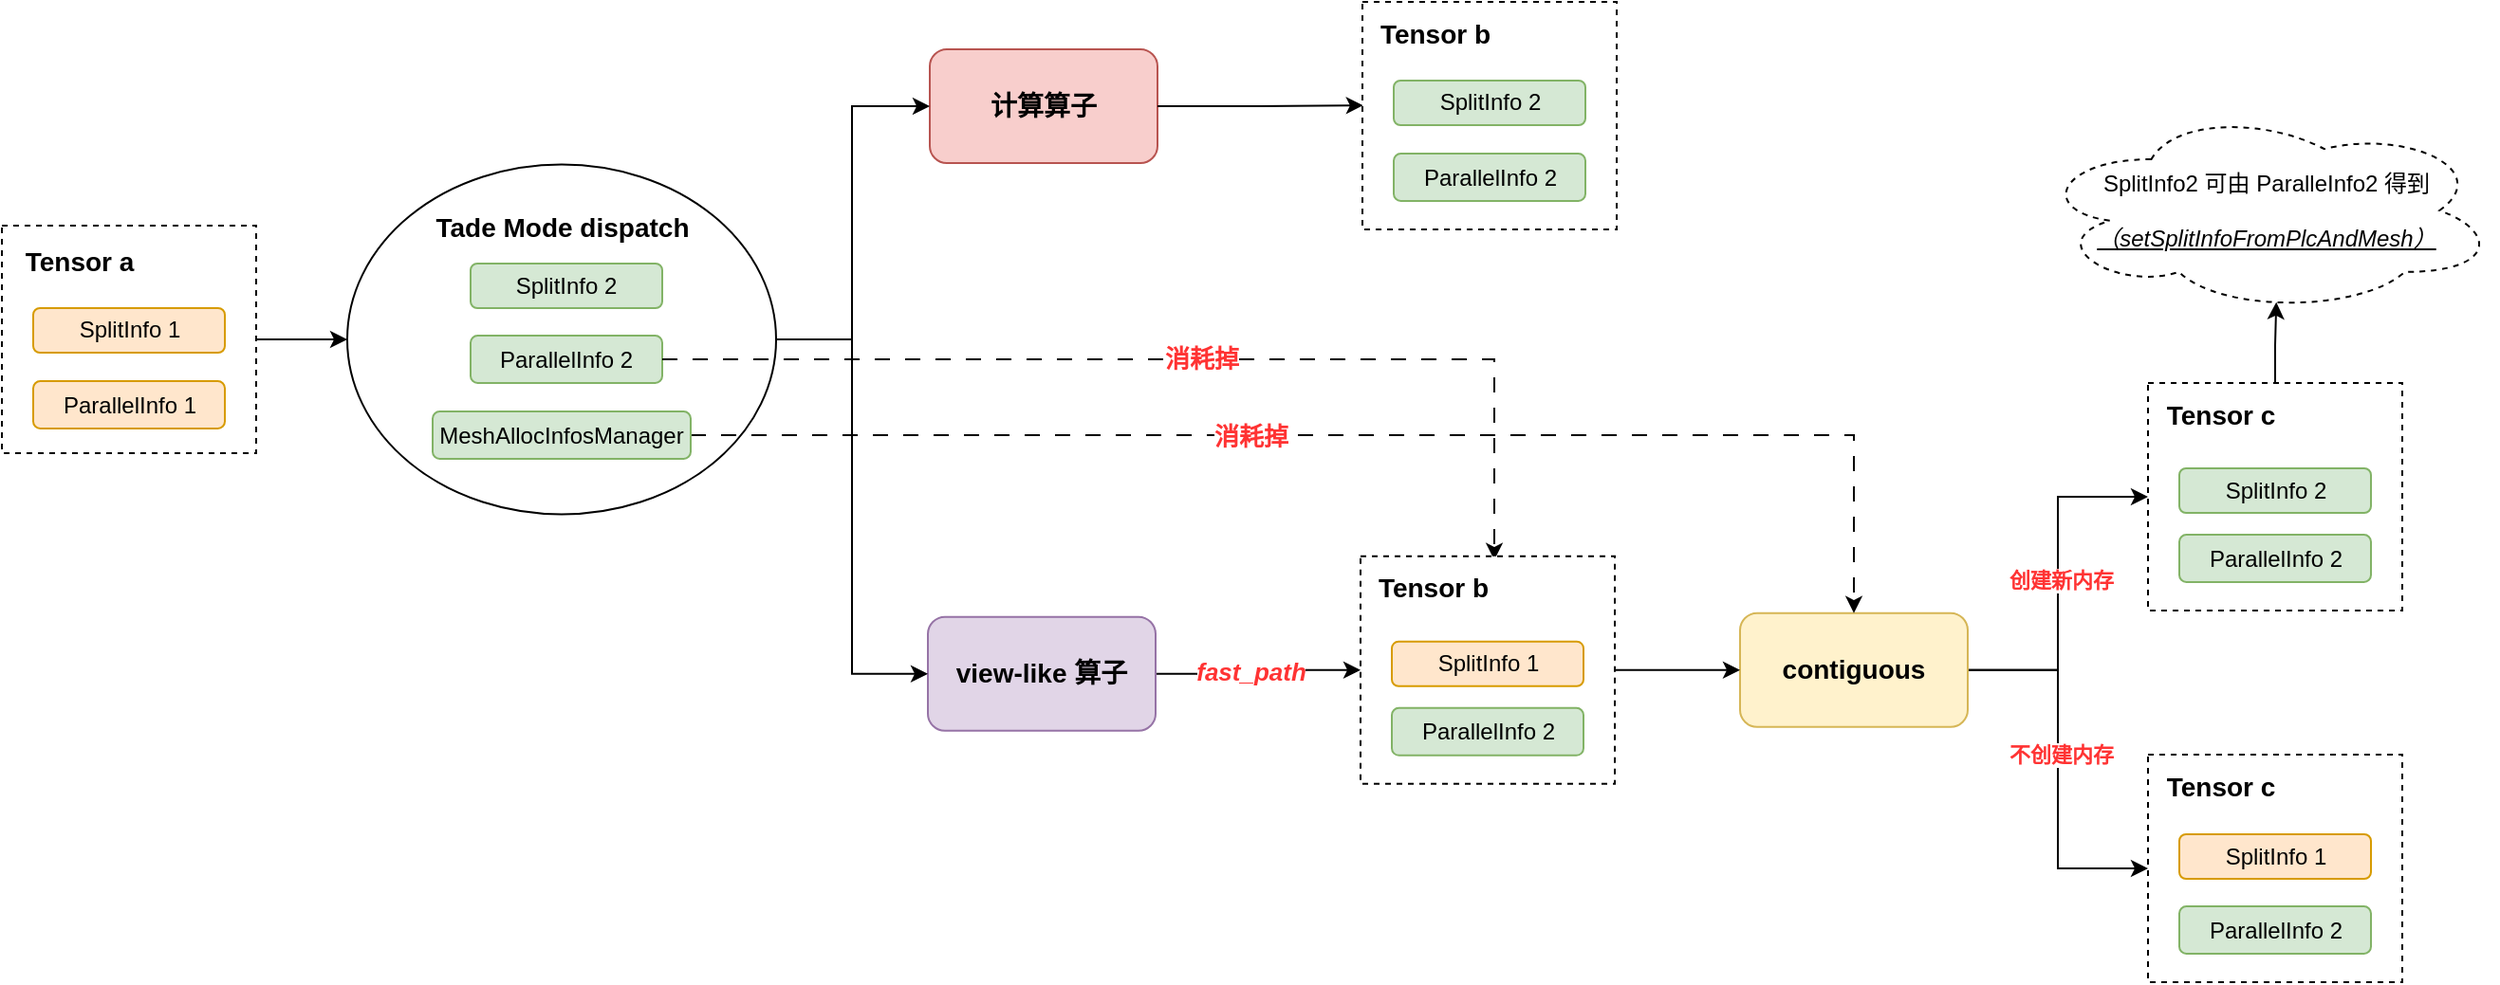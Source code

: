 <mxfile version="28.0.4">
  <diagram name="第 1 页" id="WXYSXaav7kxy3eAsdMKT">
    <mxGraphModel dx="1533" dy="1125" grid="0" gridSize="10" guides="1" tooltips="1" connect="1" arrows="1" fold="1" page="0" pageScale="1" pageWidth="827" pageHeight="1169" math="0" shadow="0">
      <root>
        <mxCell id="0" />
        <mxCell id="1" parent="0" />
        <mxCell id="tZloPaobeN7OhY3Gv7uN-1" value="&lt;font style=&quot;font-size: 14px;&quot;&gt;&lt;b&gt;计算算子&lt;/b&gt;&lt;/font&gt;" style="rounded=1;whiteSpace=wrap;html=1;fillColor=#f8cecc;strokeColor=#b85450;" parent="1" vertex="1">
          <mxGeometry x="1120" y="379" width="120" height="60" as="geometry" />
        </mxCell>
        <mxCell id="tZloPaobeN7OhY3Gv7uN-2" style="edgeStyle=orthogonalEdgeStyle;rounded=0;orthogonalLoop=1;jettySize=auto;html=1;entryX=0;entryY=0.5;entryDx=0;entryDy=0;" parent="1" source="tZloPaobeN7OhY3Gv7uN-16" target="tZloPaobeN7OhY3Gv7uN-31" edge="1">
          <mxGeometry relative="1" as="geometry" />
        </mxCell>
        <mxCell id="tZloPaobeN7OhY3Gv7uN-3" style="edgeStyle=orthogonalEdgeStyle;rounded=0;orthogonalLoop=1;jettySize=auto;html=1;entryX=0;entryY=0.5;entryDx=0;entryDy=0;" parent="1" source="tZloPaobeN7OhY3Gv7uN-31" target="tZloPaobeN7OhY3Gv7uN-1" edge="1">
          <mxGeometry relative="1" as="geometry">
            <Array as="points">
              <mxPoint x="1079" y="532" />
              <mxPoint x="1079" y="409" />
            </Array>
          </mxGeometry>
        </mxCell>
        <mxCell id="tZloPaobeN7OhY3Gv7uN-4" style="edgeStyle=orthogonalEdgeStyle;rounded=0;orthogonalLoop=1;jettySize=auto;html=1;entryX=0.003;entryY=0.455;entryDx=0;entryDy=0;entryPerimeter=0;" parent="1" source="tZloPaobeN7OhY3Gv7uN-1" target="tZloPaobeN7OhY3Gv7uN-21" edge="1">
          <mxGeometry relative="1" as="geometry" />
        </mxCell>
        <mxCell id="tZloPaobeN7OhY3Gv7uN-5" style="edgeStyle=orthogonalEdgeStyle;rounded=0;orthogonalLoop=1;jettySize=auto;html=1;entryX=0;entryY=0.5;entryDx=0;entryDy=0;" parent="1" source="tZloPaobeN7OhY3Gv7uN-7" target="tZloPaobeN7OhY3Gv7uN-44" edge="1">
          <mxGeometry relative="1" as="geometry" />
        </mxCell>
        <mxCell id="tZloPaobeN7OhY3Gv7uN-6" value="&lt;span style=&quot;font-size: 13px;&quot;&gt;fast_path&lt;/span&gt;" style="edgeLabel;html=1;align=center;verticalAlign=middle;resizable=0;points=[];fontStyle=3;fontColor=#FF3333;" parent="tZloPaobeN7OhY3Gv7uN-5" vertex="1" connectable="0">
          <mxGeometry x="0.111" relative="1" as="geometry">
            <mxPoint x="-9" as="offset" />
          </mxGeometry>
        </mxCell>
        <mxCell id="tZloPaobeN7OhY3Gv7uN-7" value="&lt;font style=&quot;font-size: 14px;&quot;&gt;&lt;b&gt;view-like 算子&lt;/b&gt;&lt;/font&gt;" style="rounded=1;whiteSpace=wrap;html=1;fillColor=#e1d5e7;strokeColor=#9673a6;" parent="1" vertex="1">
          <mxGeometry x="1119" y="678.4" width="120" height="60" as="geometry" />
        </mxCell>
        <mxCell id="tZloPaobeN7OhY3Gv7uN-8" style="edgeStyle=orthogonalEdgeStyle;rounded=0;orthogonalLoop=1;jettySize=auto;html=1;entryX=0;entryY=0.5;entryDx=0;entryDy=0;" parent="1" source="tZloPaobeN7OhY3Gv7uN-31" target="tZloPaobeN7OhY3Gv7uN-7" edge="1">
          <mxGeometry relative="1" as="geometry" />
        </mxCell>
        <mxCell id="tZloPaobeN7OhY3Gv7uN-9" style="edgeStyle=orthogonalEdgeStyle;rounded=0;orthogonalLoop=1;jettySize=auto;html=1;entryX=0;entryY=0.5;entryDx=0;entryDy=0;" parent="1" source="tZloPaobeN7OhY3Gv7uN-13" target="tZloPaobeN7OhY3Gv7uN-26" edge="1">
          <mxGeometry relative="1" as="geometry" />
        </mxCell>
        <mxCell id="tZloPaobeN7OhY3Gv7uN-10" value="&lt;b&gt;&lt;font style=&quot;color: rgb(255, 51, 51);&quot;&gt;创建新内存&lt;/font&gt;&lt;/b&gt;" style="edgeLabel;html=1;align=center;verticalAlign=middle;resizable=0;points=[];" parent="tZloPaobeN7OhY3Gv7uN-9" vertex="1" connectable="0">
          <mxGeometry x="0.017" y="-1" relative="1" as="geometry">
            <mxPoint as="offset" />
          </mxGeometry>
        </mxCell>
        <mxCell id="tZloPaobeN7OhY3Gv7uN-11" style="edgeStyle=orthogonalEdgeStyle;rounded=0;orthogonalLoop=1;jettySize=auto;html=1;entryX=0;entryY=0.5;entryDx=0;entryDy=0;" parent="1" source="tZloPaobeN7OhY3Gv7uN-13" target="tZloPaobeN7OhY3Gv7uN-41" edge="1">
          <mxGeometry relative="1" as="geometry" />
        </mxCell>
        <mxCell id="tZloPaobeN7OhY3Gv7uN-12" value="&lt;font style=&quot;color: rgb(255, 51, 51);&quot;&gt;&lt;b&gt;不创建内存&lt;/b&gt;&lt;/font&gt;" style="edgeLabel;html=1;align=center;verticalAlign=middle;resizable=0;points=[];" parent="tZloPaobeN7OhY3Gv7uN-11" vertex="1" connectable="0">
          <mxGeometry x="-0.081" y="1" relative="1" as="geometry">
            <mxPoint as="offset" />
          </mxGeometry>
        </mxCell>
        <mxCell id="tZloPaobeN7OhY3Gv7uN-13" value="&lt;font style=&quot;font-size: 14px;&quot;&gt;&lt;b&gt;contiguous&lt;/b&gt;&lt;/font&gt;" style="rounded=1;whiteSpace=wrap;html=1;fillColor=#fff2cc;strokeColor=#d6b656;" parent="1" vertex="1">
          <mxGeometry x="1547" y="676.4" width="120" height="60" as="geometry" />
        </mxCell>
        <mxCell id="tZloPaobeN7OhY3Gv7uN-14" style="edgeStyle=orthogonalEdgeStyle;rounded=0;orthogonalLoop=1;jettySize=auto;html=1;" parent="1" source="tZloPaobeN7OhY3Gv7uN-44" target="tZloPaobeN7OhY3Gv7uN-13" edge="1">
          <mxGeometry relative="1" as="geometry" />
        </mxCell>
        <mxCell id="tZloPaobeN7OhY3Gv7uN-15" value="" style="group" parent="1" vertex="1" connectable="0">
          <mxGeometry x="631" y="472" width="134" height="120" as="geometry" />
        </mxCell>
        <mxCell id="tZloPaobeN7OhY3Gv7uN-16" value="" style="rounded=0;whiteSpace=wrap;html=1;dashed=1;container=0;" parent="tZloPaobeN7OhY3Gv7uN-15" vertex="1">
          <mxGeometry width="134" height="120" as="geometry" />
        </mxCell>
        <mxCell id="tZloPaobeN7OhY3Gv7uN-17" value="SplitInfo 1" style="rounded=1;whiteSpace=wrap;html=1;fillColor=#ffe6cc;strokeColor=#d79b00;container=0;" parent="tZloPaobeN7OhY3Gv7uN-15" vertex="1">
          <mxGeometry x="16.5" y="43.5" width="101" height="23.5" as="geometry" />
        </mxCell>
        <mxCell id="tZloPaobeN7OhY3Gv7uN-18" value="&lt;b&gt;&lt;font style=&quot;font-size: 14px;&quot;&gt;Tensor a&lt;/font&gt;&lt;/b&gt;" style="text;html=1;align=center;verticalAlign=middle;whiteSpace=wrap;rounded=0;container=0;" parent="tZloPaobeN7OhY3Gv7uN-15" vertex="1">
          <mxGeometry x="10.5" y="4" width="60" height="30" as="geometry" />
        </mxCell>
        <mxCell id="tZloPaobeN7OhY3Gv7uN-19" value="ParallelInfo 1" style="rounded=1;whiteSpace=wrap;html=1;fillColor=#ffe6cc;strokeColor=#d79b00;container=0;" parent="tZloPaobeN7OhY3Gv7uN-15" vertex="1">
          <mxGeometry x="16.5" y="82" width="101" height="25" as="geometry" />
        </mxCell>
        <mxCell id="tZloPaobeN7OhY3Gv7uN-20" value="" style="group" parent="1" vertex="1" connectable="0">
          <mxGeometry x="1348" y="354" width="134" height="120" as="geometry" />
        </mxCell>
        <mxCell id="tZloPaobeN7OhY3Gv7uN-21" value="" style="rounded=0;whiteSpace=wrap;html=1;movable=1;resizable=1;rotatable=1;deletable=1;editable=1;locked=0;connectable=1;dashed=1;container=0;" parent="tZloPaobeN7OhY3Gv7uN-20" vertex="1">
          <mxGeometry width="134" height="120" as="geometry" />
        </mxCell>
        <mxCell id="tZloPaobeN7OhY3Gv7uN-22" value="SplitInfo 2" style="rounded=1;whiteSpace=wrap;html=1;fillColor=#d5e8d4;strokeColor=#82b366;container=0;" parent="tZloPaobeN7OhY3Gv7uN-20" vertex="1">
          <mxGeometry x="16.5" y="41.5" width="101" height="23.5" as="geometry" />
        </mxCell>
        <mxCell id="tZloPaobeN7OhY3Gv7uN-23" value="&lt;b&gt;&lt;font style=&quot;font-size: 14px;&quot;&gt;Tensor b&lt;/font&gt;&lt;/b&gt;" style="text;html=1;align=center;verticalAlign=middle;whiteSpace=wrap;rounded=0;container=0;" parent="tZloPaobeN7OhY3Gv7uN-20" vertex="1">
          <mxGeometry x="6" y="2" width="64.5" height="30" as="geometry" />
        </mxCell>
        <mxCell id="tZloPaobeN7OhY3Gv7uN-24" value="ParallelInfo 2" style="rounded=1;whiteSpace=wrap;html=1;fillColor=#d5e8d4;strokeColor=#82b366;container=0;" parent="tZloPaobeN7OhY3Gv7uN-20" vertex="1">
          <mxGeometry x="16.5" y="80" width="101" height="25" as="geometry" />
        </mxCell>
        <mxCell id="tZloPaobeN7OhY3Gv7uN-25" value="" style="group" parent="1" vertex="1" connectable="0">
          <mxGeometry x="1762" y="555" width="134" height="120" as="geometry" />
        </mxCell>
        <mxCell id="tZloPaobeN7OhY3Gv7uN-26" value="" style="rounded=0;whiteSpace=wrap;html=1;movable=1;resizable=1;rotatable=1;deletable=1;editable=1;locked=0;connectable=1;dashed=1;container=0;" parent="tZloPaobeN7OhY3Gv7uN-25" vertex="1">
          <mxGeometry width="134" height="120" as="geometry" />
        </mxCell>
        <mxCell id="tZloPaobeN7OhY3Gv7uN-27" value="&lt;b&gt;&lt;font style=&quot;font-size: 14px;&quot;&gt;Tensor c&lt;/font&gt;&lt;/b&gt;" style="text;html=1;align=center;verticalAlign=middle;whiteSpace=wrap;rounded=0;container=0;" parent="tZloPaobeN7OhY3Gv7uN-25" vertex="1">
          <mxGeometry x="6" y="2" width="64.5" height="30" as="geometry" />
        </mxCell>
        <mxCell id="tZloPaobeN7OhY3Gv7uN-28" value="ParallelInfo 2" style="rounded=1;whiteSpace=wrap;html=1;fillColor=#d5e8d4;strokeColor=#82b366;container=0;" parent="tZloPaobeN7OhY3Gv7uN-25" vertex="1">
          <mxGeometry x="16.5" y="80" width="101" height="25" as="geometry" />
        </mxCell>
        <mxCell id="tZloPaobeN7OhY3Gv7uN-29" value="SplitInfo 2" style="rounded=1;whiteSpace=wrap;html=1;fillColor=#d5e8d4;strokeColor=#82b366;container=0;" parent="tZloPaobeN7OhY3Gv7uN-25" vertex="1">
          <mxGeometry x="16.5" y="45" width="101" height="23.5" as="geometry" />
        </mxCell>
        <mxCell id="tZloPaobeN7OhY3Gv7uN-30" value="SplitInfo2 可由 ParalleInfo2 得到&lt;div&gt;&lt;br&gt;&lt;i&gt;&lt;u&gt;（setSplitInfoFromPlcAndMesh）&lt;/u&gt;&lt;/i&gt;&lt;/div&gt;" style="ellipse;shape=cloud;whiteSpace=wrap;html=1;dashed=1;" parent="1" vertex="1">
          <mxGeometry x="1703" y="410" width="243" height="108" as="geometry" />
        </mxCell>
        <mxCell id="tZloPaobeN7OhY3Gv7uN-31" value="" style="ellipse;whiteSpace=wrap;html=1;" parent="1" vertex="1">
          <mxGeometry x="813" y="439.75" width="226" height="184.5" as="geometry" />
        </mxCell>
        <mxCell id="tZloPaobeN7OhY3Gv7uN-32" value="&lt;font style=&quot;font-size: 14px;&quot;&gt;&lt;b&gt;Tade Mode dispatch&lt;/b&gt;&lt;/font&gt;" style="text;html=1;align=center;verticalAlign=middle;whiteSpace=wrap;rounded=0;" parent="1" vertex="1">
          <mxGeometry x="856.5" y="458" width="139" height="30" as="geometry" />
        </mxCell>
        <mxCell id="tZloPaobeN7OhY3Gv7uN-33" value="ParallelInfo 2" style="rounded=1;whiteSpace=wrap;html=1;fillColor=#d5e8d4;strokeColor=#82b366;container=0;" parent="1" vertex="1">
          <mxGeometry x="878" y="530" width="101" height="25" as="geometry" />
        </mxCell>
        <mxCell id="tZloPaobeN7OhY3Gv7uN-34" value="SplitInfo 2" style="rounded=1;whiteSpace=wrap;html=1;fillColor=#d5e8d4;strokeColor=#82b366;container=0;" parent="1" vertex="1">
          <mxGeometry x="878" y="492" width="101" height="23.5" as="geometry" />
        </mxCell>
        <mxCell id="tZloPaobeN7OhY3Gv7uN-35" style="edgeStyle=orthogonalEdgeStyle;rounded=0;orthogonalLoop=1;jettySize=auto;html=1;entryX=0.5;entryY=0;entryDx=0;entryDy=0;dashed=1;dashPattern=8 8;" parent="1" source="tZloPaobeN7OhY3Gv7uN-37" target="tZloPaobeN7OhY3Gv7uN-13" edge="1">
          <mxGeometry relative="1" as="geometry" />
        </mxCell>
        <mxCell id="tZloPaobeN7OhY3Gv7uN-36" value="&lt;font style=&quot;color: rgb(255, 51, 51); font-size: 13px;&quot;&gt;&lt;b&gt;消耗掉&lt;/b&gt;&lt;/font&gt;" style="edgeLabel;html=1;align=center;verticalAlign=middle;resizable=0;points=[];" parent="tZloPaobeN7OhY3Gv7uN-35" vertex="1" connectable="0">
          <mxGeometry x="-0.168" y="-3" relative="1" as="geometry">
            <mxPoint x="1" y="-3" as="offset" />
          </mxGeometry>
        </mxCell>
        <mxCell id="tZloPaobeN7OhY3Gv7uN-37" value="MeshAllocInfosManager" style="rounded=1;whiteSpace=wrap;html=1;fillColor=#d5e8d4;strokeColor=#82b366;container=0;" parent="1" vertex="1">
          <mxGeometry x="858" y="570" width="136" height="25" as="geometry" />
        </mxCell>
        <mxCell id="tZloPaobeN7OhY3Gv7uN-38" style="edgeStyle=orthogonalEdgeStyle;rounded=0;orthogonalLoop=1;jettySize=auto;html=1;entryX=1;entryY=0;entryDx=0;entryDy=0;dashed=1;dashPattern=8 8;exitX=1;exitY=0.5;exitDx=0;exitDy=0;" parent="1" source="tZloPaobeN7OhY3Gv7uN-33" target="tZloPaobeN7OhY3Gv7uN-45" edge="1">
          <mxGeometry relative="1" as="geometry">
            <mxPoint x="1001" y="547.001" as="sourcePoint" />
            <mxPoint x="1446.586" y="654.53" as="targetPoint" />
          </mxGeometry>
        </mxCell>
        <mxCell id="tZloPaobeN7OhY3Gv7uN-39" value="&lt;font style=&quot;color: rgb(255, 51, 51); font-size: 13px;&quot;&gt;&lt;b&gt;消耗掉&lt;/b&gt;&lt;/font&gt;" style="edgeLabel;html=1;align=center;verticalAlign=middle;resizable=0;points=[];" parent="tZloPaobeN7OhY3Gv7uN-38" vertex="1" connectable="0">
          <mxGeometry x="0.054" relative="1" as="geometry">
            <mxPoint x="-3" y="-1" as="offset" />
          </mxGeometry>
        </mxCell>
        <mxCell id="tZloPaobeN7OhY3Gv7uN-40" style="edgeStyle=orthogonalEdgeStyle;rounded=0;orthogonalLoop=1;jettySize=auto;html=1;entryX=0.521;entryY=0.948;entryDx=0;entryDy=0;entryPerimeter=0;" parent="1" source="tZloPaobeN7OhY3Gv7uN-26" target="tZloPaobeN7OhY3Gv7uN-30" edge="1">
          <mxGeometry relative="1" as="geometry" />
        </mxCell>
        <mxCell id="tZloPaobeN7OhY3Gv7uN-41" value="" style="rounded=0;whiteSpace=wrap;html=1;movable=1;resizable=1;rotatable=1;deletable=1;editable=1;locked=0;connectable=1;dashed=1;container=0;" parent="1" vertex="1">
          <mxGeometry x="1762" y="751" width="134" height="120" as="geometry" />
        </mxCell>
        <mxCell id="tZloPaobeN7OhY3Gv7uN-42" value="&lt;b&gt;&lt;font style=&quot;font-size: 14px;&quot;&gt;Tensor c&lt;/font&gt;&lt;/b&gt;" style="text;html=1;align=center;verticalAlign=middle;whiteSpace=wrap;rounded=0;container=0;" parent="1" vertex="1">
          <mxGeometry x="1768" y="753" width="64.5" height="30" as="geometry" />
        </mxCell>
        <mxCell id="tZloPaobeN7OhY3Gv7uN-43" value="ParallelInfo 2" style="rounded=1;whiteSpace=wrap;html=1;fillColor=#d5e8d4;strokeColor=#82b366;container=0;" parent="1" vertex="1">
          <mxGeometry x="1778.5" y="831" width="101" height="25" as="geometry" />
        </mxCell>
        <mxCell id="tZloPaobeN7OhY3Gv7uN-44" value="" style="rounded=0;whiteSpace=wrap;html=1;movable=1;resizable=1;rotatable=1;deletable=1;editable=1;locked=0;connectable=1;dashed=1;container=0;" parent="1" vertex="1">
          <mxGeometry x="1347" y="646.4" width="134" height="120" as="geometry" />
        </mxCell>
        <mxCell id="tZloPaobeN7OhY3Gv7uN-45" value="&lt;b&gt;&lt;font style=&quot;font-size: 14px;&quot;&gt;Tensor b&lt;/font&gt;&lt;/b&gt;" style="text;html=1;align=center;verticalAlign=middle;whiteSpace=wrap;rounded=0;container=0;" parent="1" vertex="1">
          <mxGeometry x="1353" y="648.4" width="64.5" height="30" as="geometry" />
        </mxCell>
        <mxCell id="tZloPaobeN7OhY3Gv7uN-46" value="ParallelInfo 2" style="rounded=1;whiteSpace=wrap;html=1;fillColor=#d5e8d4;strokeColor=#82b366;container=0;" parent="1" vertex="1">
          <mxGeometry x="1363.5" y="726.4" width="101" height="25" as="geometry" />
        </mxCell>
        <mxCell id="tZloPaobeN7OhY3Gv7uN-47" value="SplitInfo 1" style="rounded=1;whiteSpace=wrap;html=1;fillColor=#ffe6cc;strokeColor=#d79b00;container=0;" parent="1" vertex="1">
          <mxGeometry x="1363.5" y="691.4" width="101" height="23.5" as="geometry" />
        </mxCell>
        <mxCell id="tZloPaobeN7OhY3Gv7uN-48" value="SplitInfo 1" style="rounded=1;whiteSpace=wrap;html=1;fillColor=#ffe6cc;strokeColor=#d79b00;container=0;" parent="1" vertex="1">
          <mxGeometry x="1778.5" y="793" width="101" height="23.5" as="geometry" />
        </mxCell>
      </root>
    </mxGraphModel>
  </diagram>
</mxfile>
